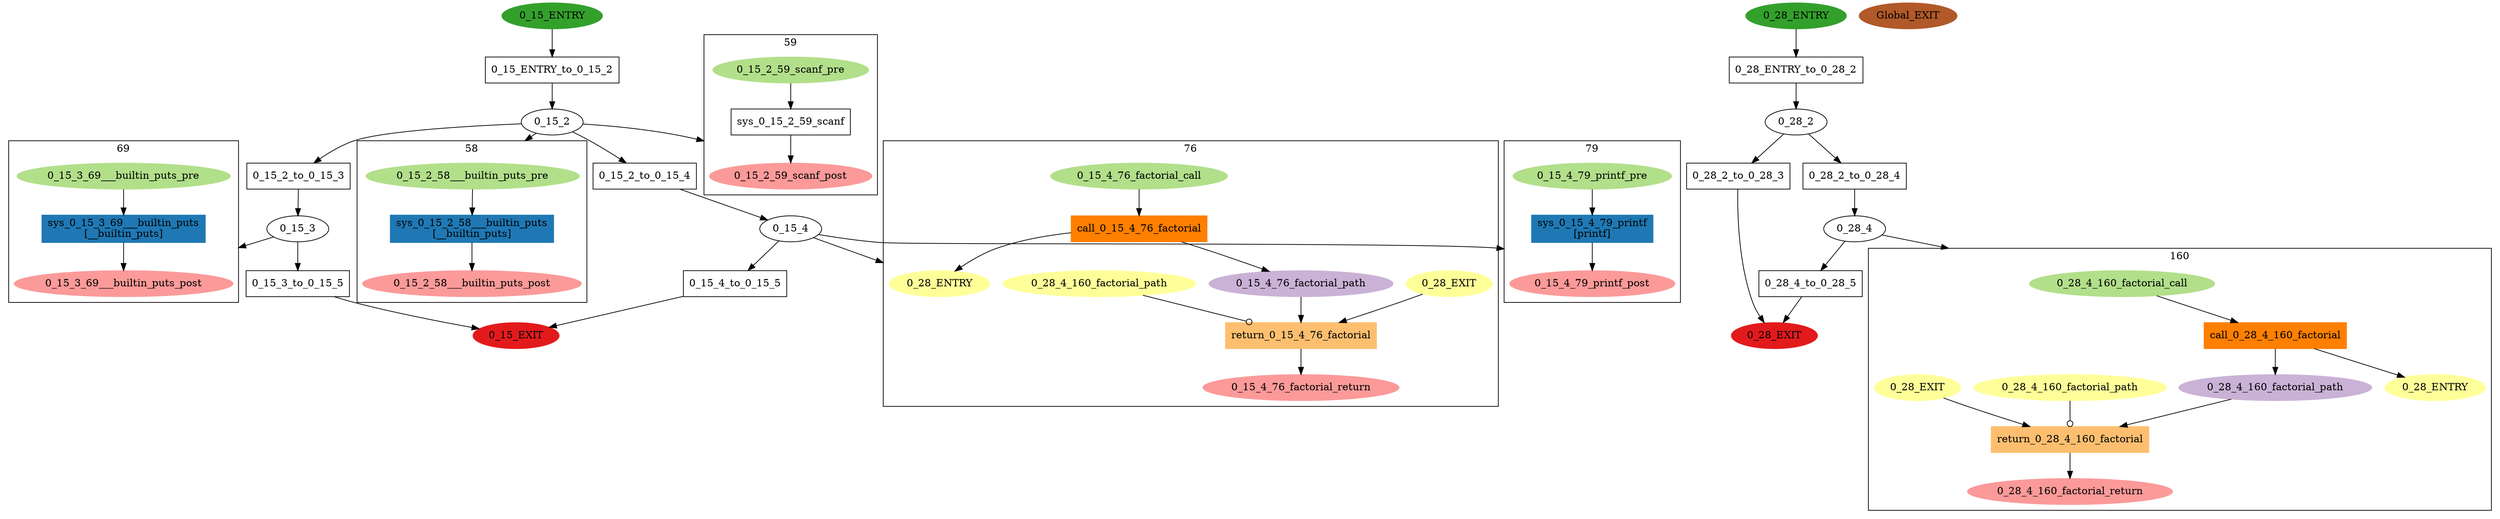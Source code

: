 digraph model { 
compound=true; 
node  [style="filled", colorscheme="paired12"];  "0_15_ENTRY" [shape=ellipse, color=4, style=filled];
  "0_28_EXIT" [shape=ellipse, color=6, style=filled];
  "0_28_2" [shape=ellipse, style=""];
  "0_28_4" [shape=ellipse, style=""];
subgraph "cluster_0_28_4_160" { 
label="160"  "0_28_4_160_factorial_call" [shape=ellipse, style=""];
  "0_28_4_160_factorial_path" [shape=ellipse, color=9, style=filled];
  "0_28_4_160_factorial_0_28_4_160_factorial_path_ref" [label="0_28_4_160_factorial_path", shape=ellipse, color=11, style=filled];
  "0_28_4_160_factorial_entry_ref" [label="0_28_ENTRY", shape=ellipse, color=11, style=filled];
  "0_28_4_160_factorial_return" [shape=ellipse, style=""];
  "0_28_4_160_factorial_exit_ref" [label="0_28_EXIT", shape=ellipse, color=11, style=filled];
  "return_0_28_4_160_factorial" [shape=box, style=""];
  "return_0_28_4_160_factorial" [color=7, style=filled];
  "return_0_28_4_160_factorial" [label="return_0_28_4_160_factorial\n"];
  "call_0_28_4_160_factorial" [shape=box, style=""];
  "call_0_28_4_160_factorial" [color=8, style=filled];
  "call_0_28_4_160_factorial" [label="call_0_28_4_160_factorial\n"];
  "0_28_4_160_factorial_path" -> "return_0_28_4_160_factorial" [label="", arrowhead="normal"];
  "0_28_4_160_factorial_call" -> "call_0_28_4_160_factorial" [label="", arrowhead="normal"];
  "0_28_4_160_factorial_0_28_4_160_factorial_path_ref" -> "return_0_28_4_160_factorial" [label="", arrowhead="odot"];
  "call_0_28_4_160_factorial" -> "0_28_4_160_factorial_entry_ref" [label="", arrowhead="normal"];
  "call_0_28_4_160_factorial" -> "0_28_4_160_factorial_path" [label="", arrowhead="normal"];
  "0_28_4_160_factorial_exit_ref" -> "return_0_28_4_160_factorial" [label="", arrowhead="normal"];
  "return_0_28_4_160_factorial" -> "0_28_4_160_factorial_return" [label="", arrowhead="normal"];
}
  "0_28_4" -> "0_28_4_160_factorial_call" [lhead="cluster_0_28_4_160"];
  "0_28_4_160_factorial_call" [color=3, style=filled];
  "0_28_4_160_factorial_return" [color=5, style=filled];
  "0_15_EXIT" [shape=ellipse, color=6, style=filled];
  "0_28_ENTRY" [shape=ellipse, color=4, style=filled];
  "0_15_2" [shape=ellipse, style=""];
subgraph "cluster_0_15_2_58" { 
label="58"  "0_15_2_58___builtin_puts_pre" [shape=ellipse, style=""];
  "0_15_2_58___builtin_puts_post" [shape=ellipse, style=""];
  "sys_0_15_2_58___builtin_puts" [shape=box, style=""];
  "sys_0_15_2_58___builtin_puts" [color=2, style=filled];
  "sys_0_15_2_58___builtin_puts" [label="sys_0_15_2_58___builtin_puts\n[__builtin_puts]"];
  "sys_0_15_2_58___builtin_puts" -> "0_15_2_58___builtin_puts_post" [label="", arrowhead="normal"];
  "0_15_2_58___builtin_puts_pre" -> "sys_0_15_2_58___builtin_puts" [label="", arrowhead="normal"];
}
  "0_15_2" -> "0_15_2_58___builtin_puts_pre" [lhead="cluster_0_15_2_58"];
  "0_15_2_58___builtin_puts_pre" [color=3, style=filled];
  "0_15_2_58___builtin_puts_post" [color=5, style=filled];
subgraph "cluster_0_15_2_59" { 
label="59"  "0_15_2_59_scanf_post" [shape=ellipse, style=""];
  "0_15_2_59_scanf_pre" [shape=ellipse, style=""];
  "sys_0_15_2_59_scanf" [shape=box, style=""];
  "sys_0_15_2_59_scanf" [label="sys_0_15_2_59_scanf\n"];
  "0_15_2_59_scanf_pre" -> "sys_0_15_2_59_scanf" [label="", arrowhead="normal"];
  "sys_0_15_2_59_scanf" -> "0_15_2_59_scanf_post" [label="", arrowhead="normal"];
}
  "0_15_2" -> "0_15_2_59_scanf_post" [lhead="cluster_0_15_2_59"];
  "0_15_2_59_scanf_pre" [color=3, style=filled];
  "0_15_2_59_scanf_post" [color=5, style=filled];
  "0_15_3" [shape=ellipse, style=""];
subgraph "cluster_0_15_3_69" { 
label="69"  "0_15_3_69___builtin_puts_post" [shape=ellipse, style=""];
  "0_15_3_69___builtin_puts_pre" [shape=ellipse, style=""];
  "sys_0_15_3_69___builtin_puts" [shape=box, style=""];
  "sys_0_15_3_69___builtin_puts" [color=2, style=filled];
  "sys_0_15_3_69___builtin_puts" [label="sys_0_15_3_69___builtin_puts\n[__builtin_puts]"];
  "sys_0_15_3_69___builtin_puts" -> "0_15_3_69___builtin_puts_post" [label="", arrowhead="normal"];
  "0_15_3_69___builtin_puts_pre" -> "sys_0_15_3_69___builtin_puts" [label="", arrowhead="normal"];
}
  "0_15_3" -> "0_15_3_69___builtin_puts_post" [lhead="cluster_0_15_3_69"];
  "0_15_3_69___builtin_puts_pre" [color=3, style=filled];
  "0_15_3_69___builtin_puts_post" [color=5, style=filled];
  "Global_EXIT" [shape=ellipse, color=12, style=filled];
  "0_15_4" [shape=ellipse, style=""];
subgraph "cluster_0_15_4_76" { 
label="76"  "0_15_4_76_factorial_entry_ref" [label="0_28_ENTRY", shape=ellipse, color=11, style=filled];
  "0_15_4_76_factorial_0_28_4_160_factorial_path_ref" [label="0_28_4_160_factorial_path", shape=ellipse, color=11, style=filled];
  "0_15_4_76_factorial_return" [shape=ellipse, style=""];
  "0_15_4_76_factorial_exit_ref" [label="0_28_EXIT", shape=ellipse, color=11, style=filled];
  "0_15_4_76_factorial_call" [shape=ellipse, style=""];
  "0_15_4_76_factorial_path" [shape=ellipse, color=9, style=filled];
  "return_0_15_4_76_factorial" [shape=box, style=""];
  "return_0_15_4_76_factorial" [color=7, style=filled];
  "return_0_15_4_76_factorial" [label="return_0_15_4_76_factorial\n"];
  "call_0_15_4_76_factorial" [shape=box, style=""];
  "call_0_15_4_76_factorial" [color=8, style=filled];
  "call_0_15_4_76_factorial" [label="call_0_15_4_76_factorial\n"];
  "0_15_4_76_factorial_call" -> "call_0_15_4_76_factorial" [label="", arrowhead="normal"];
  "0_15_4_76_factorial_path" -> "return_0_15_4_76_factorial" [label="", arrowhead="normal"];
  "0_15_4_76_factorial_0_28_4_160_factorial_path_ref" -> "return_0_15_4_76_factorial" [label="", arrowhead="odot"];
  "call_0_15_4_76_factorial" -> "0_15_4_76_factorial_entry_ref" [label="", arrowhead="normal"];
  "0_15_4_76_factorial_exit_ref" -> "return_0_15_4_76_factorial" [label="", arrowhead="normal"];
  "call_0_15_4_76_factorial" -> "0_15_4_76_factorial_path" [label="", arrowhead="normal"];
  "return_0_15_4_76_factorial" -> "0_15_4_76_factorial_return" [label="", arrowhead="normal"];
}
  "0_15_4" -> "0_15_4_76_factorial_entry_ref" [lhead="cluster_0_15_4_76"];
  "0_15_4_76_factorial_call" [color=3, style=filled];
  "0_15_4_76_factorial_return" [color=5, style=filled];
subgraph "cluster_0_15_4_79" { 
label="79"  "0_15_4_79_printf_post" [shape=ellipse, style=""];
  "0_15_4_79_printf_pre" [shape=ellipse, style=""];
  "sys_0_15_4_79_printf" [shape=box, style=""];
  "sys_0_15_4_79_printf" [color=2, style=filled];
  "sys_0_15_4_79_printf" [label="sys_0_15_4_79_printf\n[printf]"];
  "0_15_4_79_printf_pre" -> "sys_0_15_4_79_printf" [label="", arrowhead="normal"];
  "sys_0_15_4_79_printf" -> "0_15_4_79_printf_post" [label="", arrowhead="normal"];
}
  "0_15_4" -> "0_15_4_79_printf_post" [lhead="cluster_0_15_4_79"];
  "0_15_4_79_printf_pre" [color=3, style=filled];
  "0_15_4_79_printf_post" [color=5, style=filled];
  "0_15_ENTRY_to_0_15_2" [shape=box, style=""];
  "0_15_ENTRY_to_0_15_2" [label="0_15_ENTRY_to_0_15_2\n"];
  "0_15_2_to_0_15_3" [shape=box, style=""];
  "0_15_2_to_0_15_3" [label="0_15_2_to_0_15_3\n"];
  "0_15_2_to_0_15_4" [shape=box, style=""];
  "0_15_2_to_0_15_4" [label="0_15_2_to_0_15_4\n"];
  "0_15_3_to_0_15_5" [shape=box, style=""];
  "0_15_3_to_0_15_5" [label="0_15_3_to_0_15_5\n"];
  "0_28_4_to_0_28_5" [shape=box, style=""];
  "0_28_4_to_0_28_5" [label="0_28_4_to_0_28_5\n"];
  "0_28_2_to_0_28_3" [shape=box, style=""];
  "0_28_2_to_0_28_3" [label="0_28_2_to_0_28_3\n"];
  "0_28_2_to_0_28_4" [shape=box, style=""];
  "0_28_2_to_0_28_4" [label="0_28_2_to_0_28_4\n"];
  "0_28_ENTRY_to_0_28_2" [shape=box, style=""];
  "0_28_ENTRY_to_0_28_2" [label="0_28_ENTRY_to_0_28_2\n"];
  "0_15_4_to_0_15_5" [shape=box, style=""];
  "0_15_4_to_0_15_5" [label="0_15_4_to_0_15_5\n"];
  "0_15_4_to_0_15_5" -> "0_15_EXIT" [label="", arrowhead="normal"];
  "0_28_ENTRY_to_0_28_2" -> "0_28_2" [label="", arrowhead="normal"];
  "0_28_2_to_0_28_4" -> "0_28_4" [label="", arrowhead="normal"];
  "0_15_2" -> "0_15_2_to_0_15_4" [label="", arrowhead="normal"];
  "0_15_3" -> "0_15_3_to_0_15_5" [label="", arrowhead="normal"];
  "0_28_4_to_0_28_5" -> "0_28_EXIT" [label="", arrowhead="normal"];
  "0_15_3_to_0_15_5" -> "0_15_EXIT" [label="", arrowhead="normal"];
  "0_15_ENTRY" -> "0_15_ENTRY_to_0_15_2" [label="", arrowhead="normal"];
  "0_15_ENTRY_to_0_15_2" -> "0_15_2" [label="", arrowhead="normal"];
  "0_15_2_to_0_15_3" -> "0_15_3" [label="", arrowhead="normal"];
  "0_28_2" -> "0_28_2_to_0_28_4" [label="", arrowhead="normal"];
  "0_28_4" -> "0_28_4_to_0_28_5" [label="", arrowhead="normal"];
  "0_15_4" -> "0_15_4_to_0_15_5" [label="", arrowhead="normal"];
  "0_28_2_to_0_28_3" -> "0_28_EXIT" [label="", arrowhead="normal"];
  "0_28_2" -> "0_28_2_to_0_28_3" [label="", arrowhead="normal"];
  "0_15_2_to_0_15_4" -> "0_15_4" [label="", arrowhead="normal"];
  "0_15_2" -> "0_15_2_to_0_15_3" [label="", arrowhead="normal"];
  "0_28_ENTRY" -> "0_28_ENTRY_to_0_28_2" [label="", arrowhead="normal"];
}
